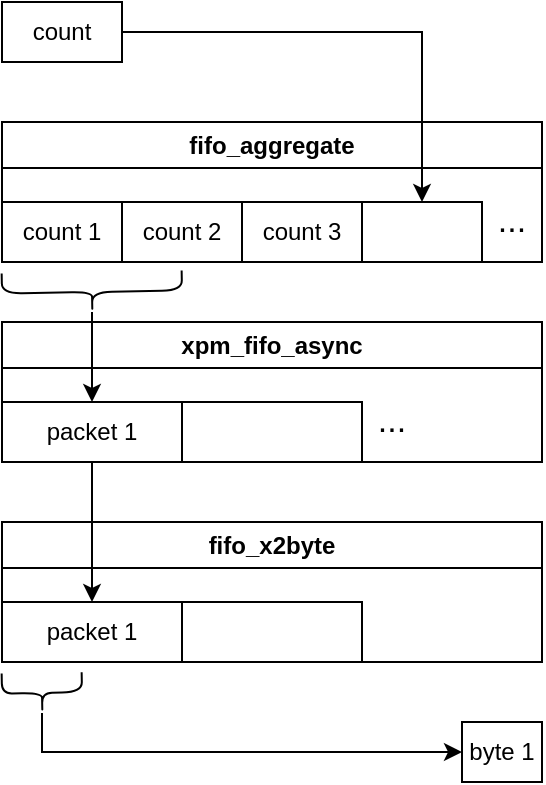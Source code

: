 <mxfile version="21.6.5" type="device">
  <diagram name="Seite-1" id="uCbivFWIZqYeRfpQoSBv">
    <mxGraphModel dx="1219" dy="713" grid="1" gridSize="10" guides="1" tooltips="1" connect="1" arrows="1" fold="1" page="1" pageScale="1" pageWidth="827" pageHeight="1169" math="0" shadow="0">
      <root>
        <mxCell id="0" />
        <mxCell id="1" parent="0" />
        <mxCell id="XSH9jDENzEb3uRdyCkhu-12" value="fifo_aggregate" style="swimlane;whiteSpace=wrap;html=1;glass=0;fillColor=none;labelPosition=center;verticalLabelPosition=middle;align=center;verticalAlign=middle;" vertex="1" parent="1">
          <mxGeometry x="240" y="100" width="270" height="70" as="geometry">
            <mxRectangle x="240" y="110" width="120" height="30" as="alternateBounds" />
          </mxGeometry>
        </mxCell>
        <mxCell id="XSH9jDENzEb3uRdyCkhu-3" value="count 3" style="rounded=0;whiteSpace=wrap;html=1;" vertex="1" parent="XSH9jDENzEb3uRdyCkhu-12">
          <mxGeometry x="120" y="40" width="60" height="30" as="geometry" />
        </mxCell>
        <mxCell id="XSH9jDENzEb3uRdyCkhu-1" value="count 1" style="rounded=0;whiteSpace=wrap;html=1;" vertex="1" parent="1">
          <mxGeometry x="240" y="140" width="60" height="30" as="geometry" />
        </mxCell>
        <mxCell id="XSH9jDENzEb3uRdyCkhu-2" value="count 2" style="rounded=0;whiteSpace=wrap;html=1;" vertex="1" parent="1">
          <mxGeometry x="300" y="140" width="60" height="30" as="geometry" />
        </mxCell>
        <mxCell id="XSH9jDENzEb3uRdyCkhu-11" value="" style="edgeStyle=orthogonalEdgeStyle;rounded=0;orthogonalLoop=1;jettySize=auto;html=1;" edge="1" parent="1" source="XSH9jDENzEb3uRdyCkhu-4" target="XSH9jDENzEb3uRdyCkhu-5">
          <mxGeometry relative="1" as="geometry" />
        </mxCell>
        <mxCell id="XSH9jDENzEb3uRdyCkhu-4" value="" style="shape=curlyBracket;whiteSpace=wrap;html=1;rounded=1;flipH=1;labelPosition=right;verticalLabelPosition=middle;align=left;verticalAlign=middle;rotation=89;" vertex="1" parent="1">
          <mxGeometry x="275" y="140" width="20" height="90" as="geometry" />
        </mxCell>
        <mxCell id="XSH9jDENzEb3uRdyCkhu-27" value="" style="edgeStyle=orthogonalEdgeStyle;rounded=0;orthogonalLoop=1;jettySize=auto;html=1;" edge="1" parent="1" source="XSH9jDENzEb3uRdyCkhu-5" target="XSH9jDENzEb3uRdyCkhu-19">
          <mxGeometry relative="1" as="geometry" />
        </mxCell>
        <mxCell id="XSH9jDENzEb3uRdyCkhu-5" value="packet 1" style="rounded=0;whiteSpace=wrap;html=1;" vertex="1" parent="1">
          <mxGeometry x="240" y="240" width="90" height="30" as="geometry" />
        </mxCell>
        <mxCell id="XSH9jDENzEb3uRdyCkhu-6" value="" style="rounded=0;whiteSpace=wrap;html=1;" vertex="1" parent="1">
          <mxGeometry x="330" y="240" width="90" height="30" as="geometry" />
        </mxCell>
        <mxCell id="XSH9jDENzEb3uRdyCkhu-24" value="" style="edgeStyle=orthogonalEdgeStyle;rounded=0;orthogonalLoop=1;jettySize=auto;html=1;" edge="1" parent="1" source="XSH9jDENzEb3uRdyCkhu-9" target="XSH9jDENzEb3uRdyCkhu-23">
          <mxGeometry relative="1" as="geometry" />
        </mxCell>
        <mxCell id="XSH9jDENzEb3uRdyCkhu-9" value="count" style="rounded=0;whiteSpace=wrap;html=1;" vertex="1" parent="1">
          <mxGeometry x="240" y="40" width="60" height="30" as="geometry" />
        </mxCell>
        <mxCell id="XSH9jDENzEb3uRdyCkhu-13" value="xpm_fifo_async" style="swimlane;whiteSpace=wrap;html=1;glass=0;fillColor=none;labelPosition=center;verticalLabelPosition=middle;align=center;verticalAlign=middle;" vertex="1" parent="1">
          <mxGeometry x="240" y="200" width="270" height="70" as="geometry">
            <mxRectangle x="240" y="200" width="120" height="30" as="alternateBounds" />
          </mxGeometry>
        </mxCell>
        <mxCell id="XSH9jDENzEb3uRdyCkhu-26" value="&lt;font style=&quot;font-size: 17px;&quot;&gt;...&lt;/font&gt;" style="text;html=1;strokeColor=none;fillColor=none;align=center;verticalAlign=middle;whiteSpace=wrap;rounded=0;" vertex="1" parent="XSH9jDENzEb3uRdyCkhu-13">
          <mxGeometry x="180" y="30" width="30" height="40" as="geometry" />
        </mxCell>
        <mxCell id="XSH9jDENzEb3uRdyCkhu-18" value="fifo_x2byte" style="swimlane;whiteSpace=wrap;html=1;glass=0;fillColor=none;labelPosition=center;verticalLabelPosition=middle;align=center;verticalAlign=middle;" vertex="1" parent="1">
          <mxGeometry x="240" y="300" width="270" height="70" as="geometry">
            <mxRectangle x="240" y="110" width="120" height="30" as="alternateBounds" />
          </mxGeometry>
        </mxCell>
        <mxCell id="XSH9jDENzEb3uRdyCkhu-19" value="packet 1" style="rounded=0;whiteSpace=wrap;html=1;" vertex="1" parent="XSH9jDENzEb3uRdyCkhu-18">
          <mxGeometry y="40" width="90" height="30" as="geometry" />
        </mxCell>
        <mxCell id="XSH9jDENzEb3uRdyCkhu-20" value="" style="rounded=0;whiteSpace=wrap;html=1;" vertex="1" parent="XSH9jDENzEb3uRdyCkhu-18">
          <mxGeometry x="90" y="40" width="90" height="30" as="geometry" />
        </mxCell>
        <mxCell id="XSH9jDENzEb3uRdyCkhu-23" value="" style="whiteSpace=wrap;html=1;rounded=0;" vertex="1" parent="1">
          <mxGeometry x="420" y="140" width="60" height="30" as="geometry" />
        </mxCell>
        <mxCell id="XSH9jDENzEb3uRdyCkhu-25" value="&lt;font style=&quot;font-size: 17px;&quot;&gt;...&lt;/font&gt;" style="text;html=1;strokeColor=none;fillColor=none;align=center;verticalAlign=middle;whiteSpace=wrap;rounded=0;" vertex="1" parent="1">
          <mxGeometry x="480" y="130" width="30" height="40" as="geometry" />
        </mxCell>
        <mxCell id="XSH9jDENzEb3uRdyCkhu-33" value="" style="edgeStyle=orthogonalEdgeStyle;rounded=0;orthogonalLoop=1;jettySize=auto;html=1;" edge="1" parent="1" source="XSH9jDENzEb3uRdyCkhu-28" target="XSH9jDENzEb3uRdyCkhu-31">
          <mxGeometry relative="1" as="geometry">
            <Array as="points">
              <mxPoint x="260" y="415" />
            </Array>
          </mxGeometry>
        </mxCell>
        <mxCell id="XSH9jDENzEb3uRdyCkhu-28" value="" style="shape=curlyBracket;whiteSpace=wrap;html=1;rounded=1;flipH=1;labelPosition=right;verticalLabelPosition=middle;align=left;verticalAlign=middle;rotation=89;" vertex="1" parent="1">
          <mxGeometry x="250" y="365.44" width="20" height="40" as="geometry" />
        </mxCell>
        <mxCell id="XSH9jDENzEb3uRdyCkhu-31" value="byte 1" style="rounded=0;whiteSpace=wrap;html=1;" vertex="1" parent="1">
          <mxGeometry x="470" y="400" width="40" height="30" as="geometry" />
        </mxCell>
      </root>
    </mxGraphModel>
  </diagram>
</mxfile>
